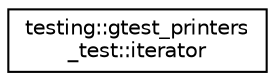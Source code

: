 digraph "Graphical Class Hierarchy"
{
  edge [fontname="Helvetica",fontsize="10",labelfontname="Helvetica",labelfontsize="10"];
  node [fontname="Helvetica",fontsize="10",shape=record];
  rankdir="LR";
  Node0 [label="testing::gtest_printers\l_test::iterator",height=0.2,width=0.4,color="black", fillcolor="white", style="filled",URL="$structtesting_1_1gtest__printers__test_1_1iterator.html"];
}
